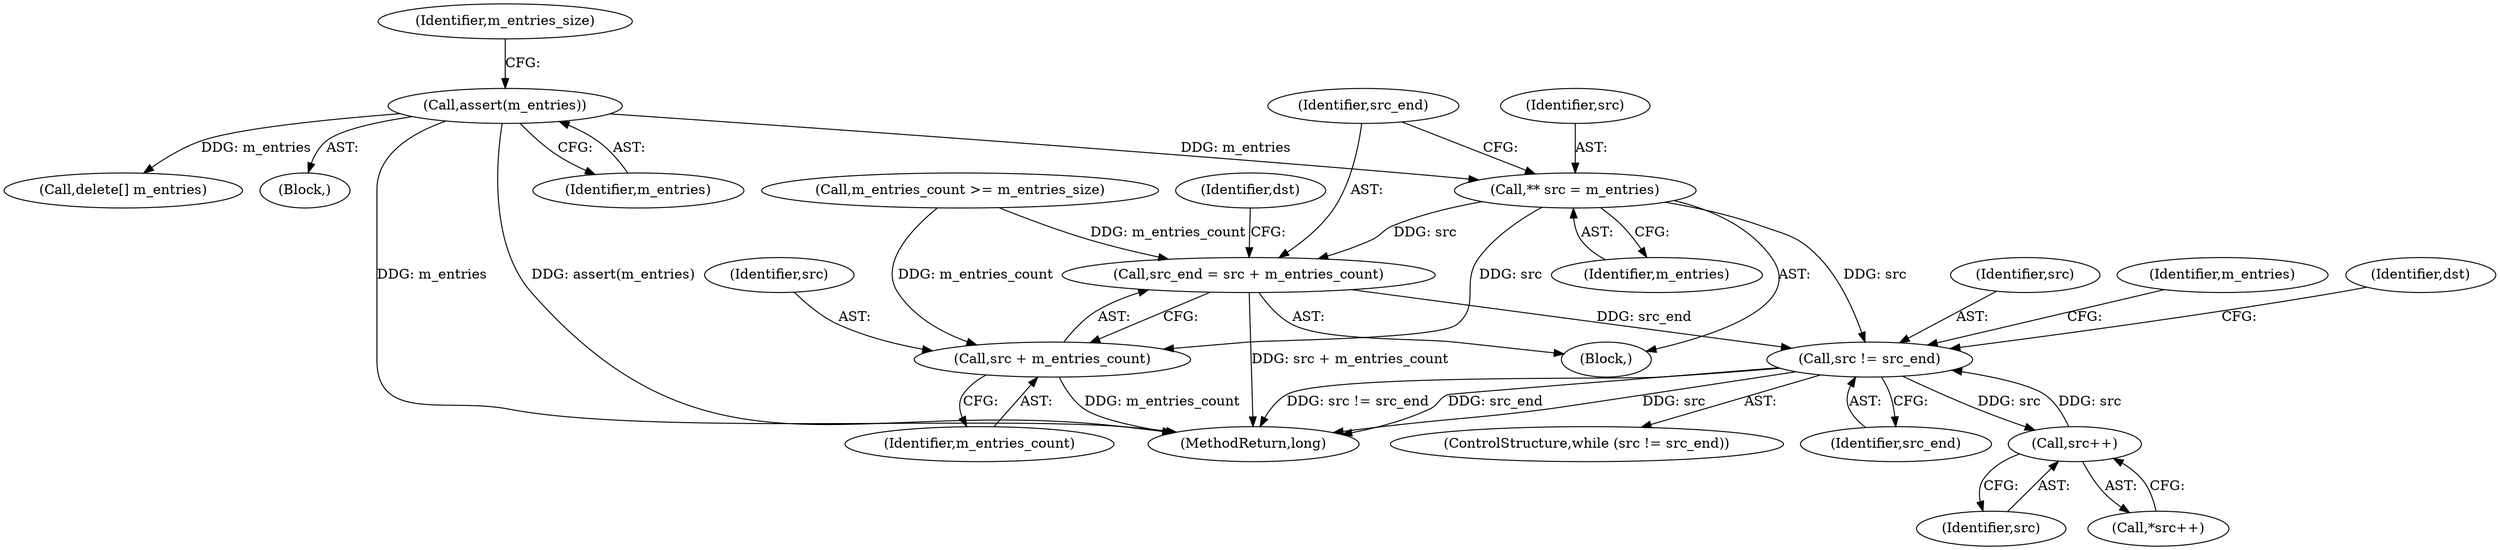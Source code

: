 digraph "0_Android_cc274e2abe8b2a6698a5c47d8aa4bb45f1f9538d_3@pointer" {
"1000176" [label="(Call,** src = m_entries)"];
"1000147" [label="(Call,assert(m_entries))"];
"1000179" [label="(Call,src_end = src + m_entries_count)"];
"1000189" [label="(Call,src != src_end)"];
"1000197" [label="(Call,src++)"];
"1000181" [label="(Call,src + m_entries_count)"];
"1000190" [label="(Identifier,src)"];
"1000161" [label="(Block,)"];
"1000177" [label="(Identifier,src)"];
"1000151" [label="(Identifier,m_entries_size)"];
"1000200" [label="(Identifier,m_entries)"];
"1000186" [label="(Identifier,dst)"];
"1000195" [label="(Identifier,dst)"];
"1000182" [label="(Identifier,src)"];
"1000191" [label="(Identifier,src_end)"];
"1000198" [label="(Identifier,src)"];
"1000183" [label="(Identifier,m_entries_count)"];
"1000197" [label="(Call,src++)"];
"1000178" [label="(Identifier,m_entries)"];
"1000189" [label="(Call,src != src_end)"];
"1000176" [label="(Call,** src = m_entries)"];
"1000146" [label="(Block,)"];
"1000221" [label="(MethodReturn,long)"];
"1000158" [label="(Call,m_entries_count >= m_entries_size)"];
"1000196" [label="(Call,*src++)"];
"1000148" [label="(Identifier,m_entries)"];
"1000180" [label="(Identifier,src_end)"];
"1000188" [label="(ControlStructure,while (src != src_end))"];
"1000147" [label="(Call,assert(m_entries))"];
"1000179" [label="(Call,src_end = src + m_entries_count)"];
"1000181" [label="(Call,src + m_entries_count)"];
"1000199" [label="(Call,delete[] m_entries)"];
"1000176" -> "1000161"  [label="AST: "];
"1000176" -> "1000178"  [label="CFG: "];
"1000177" -> "1000176"  [label="AST: "];
"1000178" -> "1000176"  [label="AST: "];
"1000180" -> "1000176"  [label="CFG: "];
"1000147" -> "1000176"  [label="DDG: m_entries"];
"1000176" -> "1000179"  [label="DDG: src"];
"1000176" -> "1000181"  [label="DDG: src"];
"1000176" -> "1000189"  [label="DDG: src"];
"1000147" -> "1000146"  [label="AST: "];
"1000147" -> "1000148"  [label="CFG: "];
"1000148" -> "1000147"  [label="AST: "];
"1000151" -> "1000147"  [label="CFG: "];
"1000147" -> "1000221"  [label="DDG: m_entries"];
"1000147" -> "1000221"  [label="DDG: assert(m_entries)"];
"1000147" -> "1000199"  [label="DDG: m_entries"];
"1000179" -> "1000161"  [label="AST: "];
"1000179" -> "1000181"  [label="CFG: "];
"1000180" -> "1000179"  [label="AST: "];
"1000181" -> "1000179"  [label="AST: "];
"1000186" -> "1000179"  [label="CFG: "];
"1000179" -> "1000221"  [label="DDG: src + m_entries_count"];
"1000158" -> "1000179"  [label="DDG: m_entries_count"];
"1000179" -> "1000189"  [label="DDG: src_end"];
"1000189" -> "1000188"  [label="AST: "];
"1000189" -> "1000191"  [label="CFG: "];
"1000190" -> "1000189"  [label="AST: "];
"1000191" -> "1000189"  [label="AST: "];
"1000195" -> "1000189"  [label="CFG: "];
"1000200" -> "1000189"  [label="CFG: "];
"1000189" -> "1000221"  [label="DDG: src"];
"1000189" -> "1000221"  [label="DDG: src != src_end"];
"1000189" -> "1000221"  [label="DDG: src_end"];
"1000197" -> "1000189"  [label="DDG: src"];
"1000189" -> "1000197"  [label="DDG: src"];
"1000197" -> "1000196"  [label="AST: "];
"1000197" -> "1000198"  [label="CFG: "];
"1000198" -> "1000197"  [label="AST: "];
"1000196" -> "1000197"  [label="CFG: "];
"1000181" -> "1000183"  [label="CFG: "];
"1000182" -> "1000181"  [label="AST: "];
"1000183" -> "1000181"  [label="AST: "];
"1000181" -> "1000221"  [label="DDG: m_entries_count"];
"1000158" -> "1000181"  [label="DDG: m_entries_count"];
}
